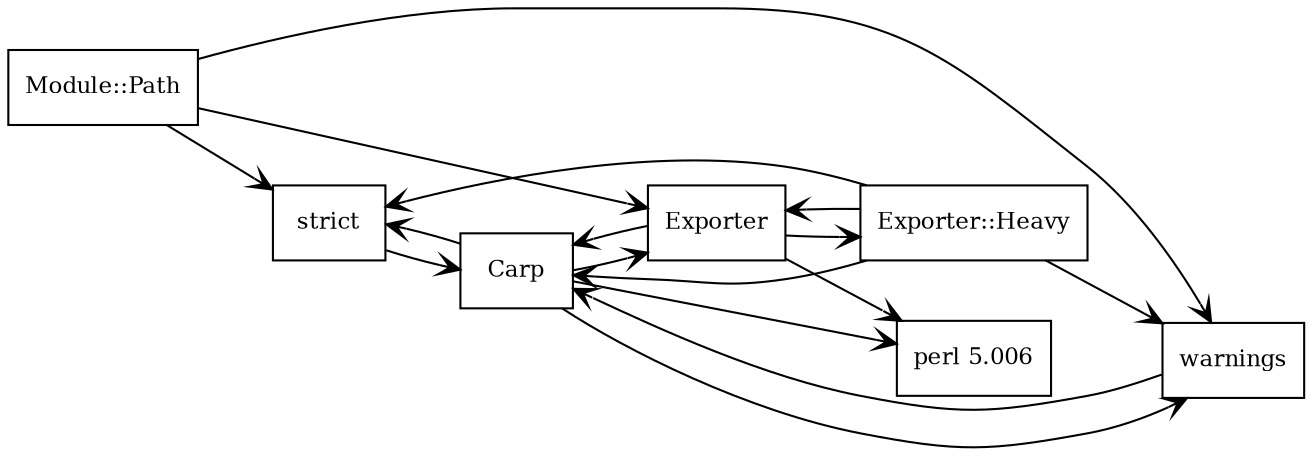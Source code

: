 digraph GRAPH_0 {

  // Generated by Graph::Easy 0.72 at Sun Dec  2 20:24:48 2012

  edge [ arrowhead=open ];
  graph [ rankdir=LR ];
  node [
    fontsize=11,
    fillcolor=white,
    style=filled,
    shape=box ];

  "Module::Path" -> "strict" [ color="#000000" ]
  "Module::Path" -> warnings [ color="#000000" ]
  "Module::Path" -> Exporter [ color="#000000" ]
  "strict" -> Carp [ color="#000000" ]
  warnings -> Carp [ color="#000000" ]
  Exporter -> "Exporter::Heavy" [ color="#000000" ]
  Exporter -> "perl 5.006" [ color="#000000" ]
  Exporter -> Carp [ color="#000000" ]
  Carp -> "strict" [ color="#000000" ]
  Carp -> warnings [ color="#000000" ]
  Carp -> "perl 5.006" [ color="#000000" ]
  Carp -> Exporter [ color="#000000" ]
  "Exporter::Heavy" -> "strict" [ color="#000000" ]
  "Exporter::Heavy" -> warnings [ color="#000000" ]
  "Exporter::Heavy" -> Carp [ color="#000000" ]
  "Exporter::Heavy" -> Exporter [ color="#000000" ]

}
